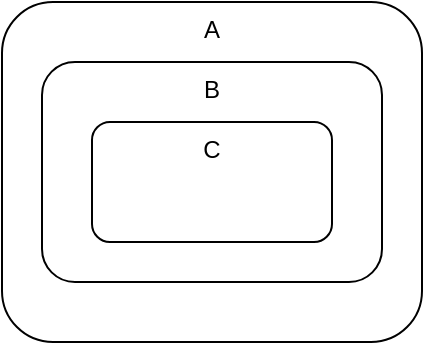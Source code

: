 <mxfile version="14.6.13" type="device"><diagram id="t-IRc9pMDHJI0rECZU8g" name="Containment"><mxGraphModel dx="1106" dy="806" grid="1" gridSize="10" guides="1" tooltips="1" connect="1" arrows="1" fold="1" page="1" pageScale="1" pageWidth="1100" pageHeight="850" math="0" shadow="0"><root><mxCell id="0"/><mxCell id="1" parent="0"/><mxCell id="PzU_fk-dWrmW8Vm8DuPJ-1" value="A" style="rounded=1;whiteSpace=wrap;html=1;verticalAlign=top;fontStyle=0" vertex="1" parent="1"><mxGeometry x="180" y="140" width="210" height="170" as="geometry"/></mxCell><mxCell id="PzU_fk-dWrmW8Vm8DuPJ-2" value="B" style="rounded=1;whiteSpace=wrap;html=1;verticalAlign=top;fontStyle=0" vertex="1" parent="1"><mxGeometry x="200" y="170" width="170" height="110" as="geometry"/></mxCell><mxCell id="PzU_fk-dWrmW8Vm8DuPJ-3" value="C" style="rounded=1;whiteSpace=wrap;html=1;verticalAlign=top;fontStyle=0" vertex="1" parent="1"><mxGeometry x="225" y="200" width="120" height="60" as="geometry"/></mxCell></root></mxGraphModel></diagram></mxfile>